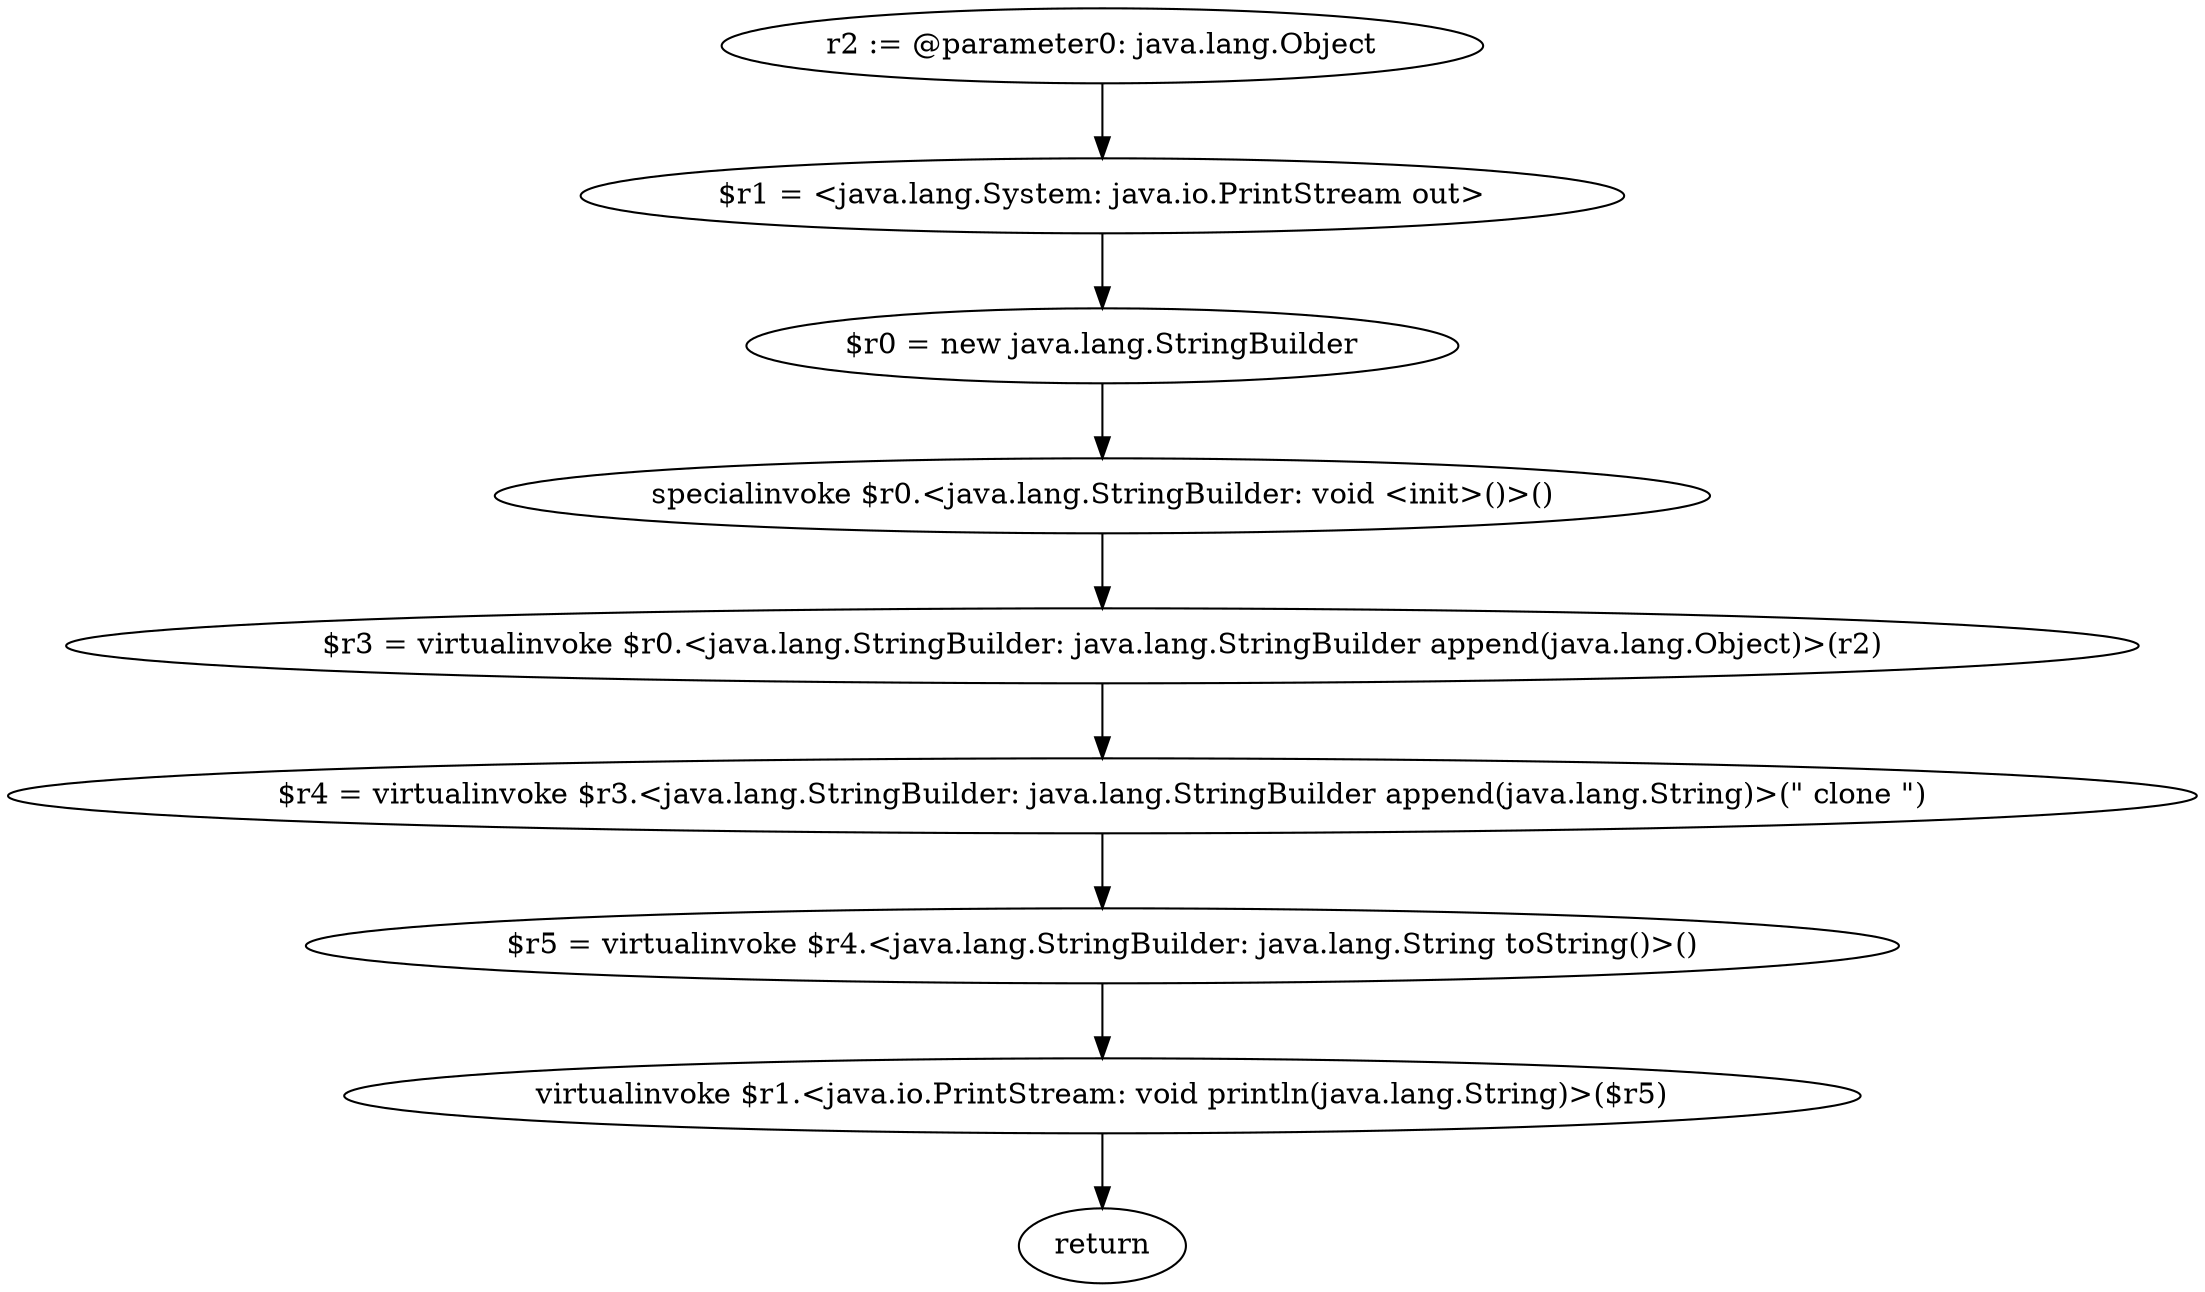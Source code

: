 digraph "unitGraph" {
    "r2 := @parameter0: java.lang.Object"
    "$r1 = <java.lang.System: java.io.PrintStream out>"
    "$r0 = new java.lang.StringBuilder"
    "specialinvoke $r0.<java.lang.StringBuilder: void <init>()>()"
    "$r3 = virtualinvoke $r0.<java.lang.StringBuilder: java.lang.StringBuilder append(java.lang.Object)>(r2)"
    "$r4 = virtualinvoke $r3.<java.lang.StringBuilder: java.lang.StringBuilder append(java.lang.String)>(\" clone \")"
    "$r5 = virtualinvoke $r4.<java.lang.StringBuilder: java.lang.String toString()>()"
    "virtualinvoke $r1.<java.io.PrintStream: void println(java.lang.String)>($r5)"
    "return"
    "r2 := @parameter0: java.lang.Object"->"$r1 = <java.lang.System: java.io.PrintStream out>";
    "$r1 = <java.lang.System: java.io.PrintStream out>"->"$r0 = new java.lang.StringBuilder";
    "$r0 = new java.lang.StringBuilder"->"specialinvoke $r0.<java.lang.StringBuilder: void <init>()>()";
    "specialinvoke $r0.<java.lang.StringBuilder: void <init>()>()"->"$r3 = virtualinvoke $r0.<java.lang.StringBuilder: java.lang.StringBuilder append(java.lang.Object)>(r2)";
    "$r3 = virtualinvoke $r0.<java.lang.StringBuilder: java.lang.StringBuilder append(java.lang.Object)>(r2)"->"$r4 = virtualinvoke $r3.<java.lang.StringBuilder: java.lang.StringBuilder append(java.lang.String)>(\" clone \")";
    "$r4 = virtualinvoke $r3.<java.lang.StringBuilder: java.lang.StringBuilder append(java.lang.String)>(\" clone \")"->"$r5 = virtualinvoke $r4.<java.lang.StringBuilder: java.lang.String toString()>()";
    "$r5 = virtualinvoke $r4.<java.lang.StringBuilder: java.lang.String toString()>()"->"virtualinvoke $r1.<java.io.PrintStream: void println(java.lang.String)>($r5)";
    "virtualinvoke $r1.<java.io.PrintStream: void println(java.lang.String)>($r5)"->"return";
}
